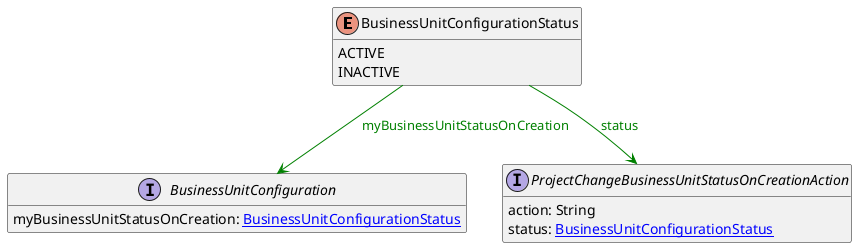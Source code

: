 @startuml

hide methods
enum BusinessUnitConfigurationStatus {
    ACTIVE
    INACTIVE
}
interface BusinessUnitConfiguration [[BusinessUnitConfiguration.svg]]  {
    myBusinessUnitStatusOnCreation: [[BusinessUnitConfigurationStatus.svg BusinessUnitConfigurationStatus]]
}
interface ProjectChangeBusinessUnitStatusOnCreationAction [[ProjectChangeBusinessUnitStatusOnCreationAction.svg]]  {
    action: String
    status: [[BusinessUnitConfigurationStatus.svg BusinessUnitConfigurationStatus]]
}
BusinessUnitConfigurationStatus --> BusinessUnitConfiguration #green;text:green : "myBusinessUnitStatusOnCreation"
BusinessUnitConfigurationStatus --> ProjectChangeBusinessUnitStatusOnCreationAction #green;text:green : "status"
@enduml
